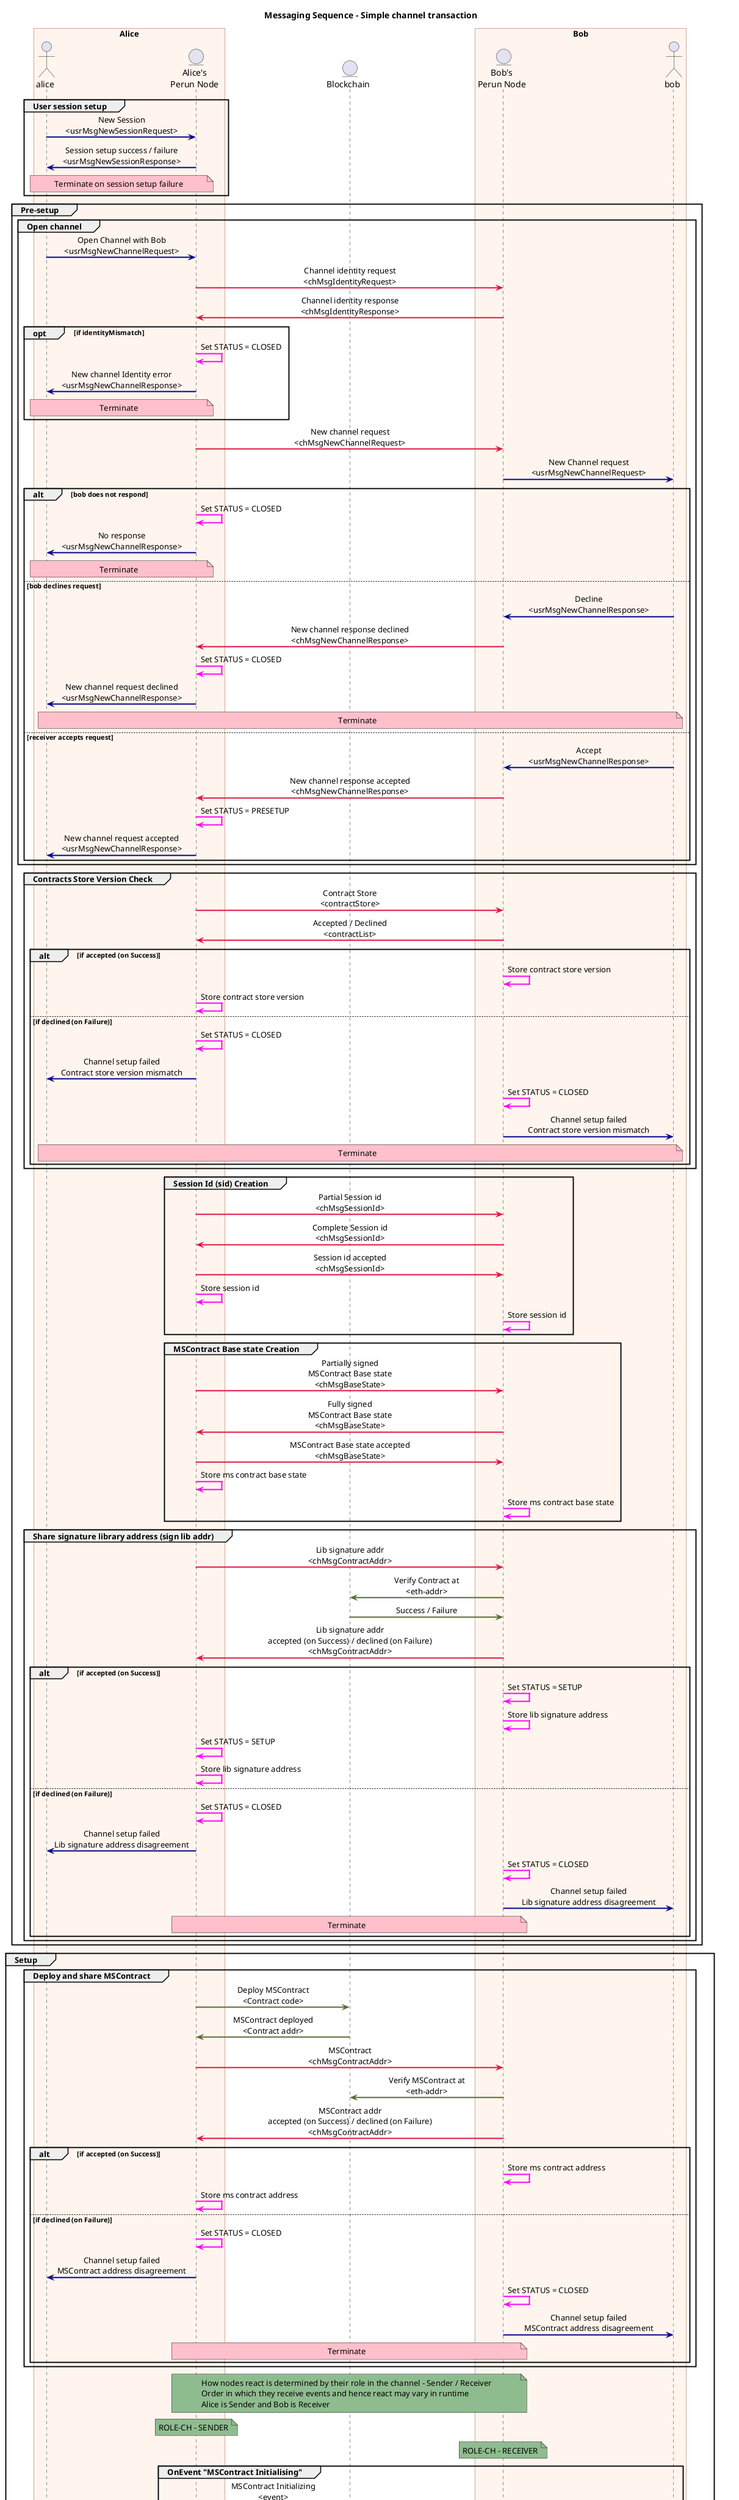 @startuml simple_tx
Title Messaging Sequence - Simple channel transaction

box "Alice"
actor alice
entity "Alice's\nPerun Node" as alice_node
endbox

entity "Blockchain" as bc

box "Bob"
entity "Bob's\nPerun Node" as bob_node
actor bob
endbox


skinparam sequence {
    messageAlign center
    ArrowThickness 2
    BoxBorderColor Sienna
    BoxBackgroundColor SeaShell
    GroupBodyBackgroundColor transparent
    NoteTextAlignment center
    DefaultTextAlignment center
}
hide footbox

note over alice, bob
endnote

group User session setup
alice[#DarkBlue]->alice_node: New Session\n<usrMsgNewSessionRequest>
alice<-[#DarkBlue]alice_node:Session setup success / failure\n<usrMsgNewSessionResponse>
note over alice, alice_node #Pink
Terminate on session setup failure
end note
'group 
end

group Pre-setup 

group Open channel
alice[#DarkBlue]->alice_node:Open Channel with Bob\n<usrMsgNewChannelRequest>
alice_node[#Crimson]->bob_node:Channel identity request\n<chMsgIdentityRequest>
alice_node<-[#Crimson]bob_node:Channel identity response\n<chMsgIdentityResponse>

opt if identityMismatch
alice_node[#Fuchsia]->alice_node:Set STATUS = CLOSED
alice<-[#DarkBlue]alice_node:New channel Identity error\n<usrMsgNewChannelResponse>
note over alice, alice_node #Pink
Terminate
endnote
'opt if identityMismatch
end

alice_node[#Crimson]->bob_node:New channel request\n<chMsgNewChannelRequest>
bob_node[#DarkBlue]->bob:New Channel request\n<usrMsgNewChannelRequest>

alt bob does not respond
alice_node[#Fuchsia]->alice_node:Set STATUS = CLOSED
alice<-[#DarkBlue]alice_node:No response\n<usrMsgNewChannelResponse>
note over alice, alice_node #Pink
Terminate
endnote

else bob declines request
bob[#DarkBlue]->bob_node:Decline\n<usrMsgNewChannelResponse> 
alice_node<-[#Crimson]bob_node:New channel response declined\n<chMsgNewChannelResponse>
alice_node[#Fuchsia]->alice_node:Set STATUS = CLOSED
alice<-[#DarkBlue]alice_node:New channel request declined\n<usrMsgNewChannelResponse>
note over alice, bob #Pink
Terminate
endnote

else receiver accepts request 
bob_node<-[#DarkBlue]bob:Accept\n<usrMsgNewChannelResponse>
alice_node<-[#Crimson]bob_node:New channel response accepted\n<chMsgNewChannelResponse>
alice_node[#Fuchsia]->alice_node:Set STATUS = PRESETUP
alice<-[#DarkBlue]alice_node:New channel request accepted\n<usrMsgNewChannelResponse>

'alt bob does not respond
end

'group Open channel
end


group Contracts Store Version Check
alice_node[#Crimson]->bob_node:Contract Store\n<contractStore>
alice_node<-[#Crimson]bob_node:Accepted / Declined\n<contractList>

alt if accepted (on Success)
bob_node[#Fuchsia]->bob_node:Store contract store version
alice_node[#Fuchsia]->alice_node:Store contract store version
else if declined (on Failure)
alice_node[#Fuchsia]->alice_node:Set STATUS = CLOSED
alice_node[#DarkBlue]->alice:Channel setup failed\nContract store version mismatch
bob_node[#Fuchsia]->bob_node:Set STATUS = CLOSED
bob_node[#DarkBlue]->bob:Channel setup failed\nContract store version mismatch
note over alice, bob #Pink
Terminate
endnote

'alt if accepted (on Success)
end

'group Contracts Version Check
end

group Session Id (sid) Creation
alice_node[#Crimson]->bob_node:Partial Session id\n<chMsgSessionId>
alice_node<-[#Crimson]bob_node:Complete Session id\n<chMsgSessionId>
alice_node[#Crimson]->bob_node:Session id accepted\n<chMsgSessionId>
alice_node[#Fuchsia]->alice_node:Store session id
bob_node[#Fuchsia]->bob_node:Store session id
'group Session Id (sid) Creation
end

group MSContract Base state Creation
alice_node[#Crimson]->bob_node:Partially signed\nMSContract Base state\n<chMsgBaseState>
alice_node<-[#Crimson]bob_node:Fully signed\nMSContract Base state\n<chMsgBaseState>
alice_node[#Crimson]->bob_node:MSContract Base state accepted\n<chMsgBaseState>
alice_node[#Fuchsia]->alice_node:Store ms contract base state
bob_node[#Fuchsia]->bob_node:Store ms contract base state
'group MSContract Base state Creation
end

'Share signature library address
group Share signature library address (sign lib addr)
alice_node[#Crimson]->bob_node:Lib signature addr\n<chMsgContractAddr>
bob_node[#DarkOliveGreen]->bc:Verify Contract at\n<eth-addr>
bob_node<-[#DarkOliveGreen]bc:Success / Failure
alice_node<-[#Crimson]bob_node:Lib signature addr\naccepted (on Success) / declined (on Failure)\n<chMsgContractAddr>

alt if accepted (on Success)
bob_node[#Fuchsia]->bob_node:Set STATUS = SETUP
bob_node[#Fuchsia]->bob_node:Store lib signature address
alice_node[#Fuchsia]->alice_node:Set STATUS = SETUP
alice_node[#Fuchsia]->alice_node:Store lib signature address
else if declined (on Failure)
alice_node[#Fuchsia]->alice_node:Set STATUS = CLOSED
alice_node[#DarkBlue]->alice:Channel setup failed\nLib signature address disagreement
bob_node[#Fuchsia]->bob_node:Set STATUS = CLOSED
bob_node[#DarkBlue]->bob:Channel setup failed\nLib signature address disagreement
note over alice_node, bob_node #Pink
Terminate
endnote

'alt if accepted (on Success)
end

'group Share signature library address (sign lib addr)
end

'group
end

group Setup

group Deploy and share MSContract
alice_node[#DarkOliveGreen]->bc:Deploy MSContract\n<Contract code>
alice_node<-[#DarkOliveGreen]bc:MSContract deployed\n<Contract addr>
alice_node[#Crimson]->bob_node:MSContract\n<chMsgContractAddr>
bob_node[#DarkOliveGreen]->bc:Verify MSContract at\n<eth-addr>
alice_node<-[#Crimson]bob_node:MSContract addr\naccepted (on Success) / declined (on Failure)\n<chMsgContractAddr>
alt if accepted (on Success)
bob_node[#Fuchsia]->bob_node:Store ms contract address
alice_node[#Fuchsia]->alice_node:Store ms contract address
else if declined (on Failure)
alice_node[#Fuchsia]->alice_node:Set STATUS = CLOSED
alice_node[#DarkBlue]->alice:Channel setup failed\nMSContract address disagreement
bob_node[#Fuchsia]->bob_node:Set STATUS = CLOSED
bob_node[#DarkBlue]->bob:Channel setup failed\nMSContract address disagreement
note over alice_node, bob_node #Pink
Terminate
endnote

'alt if accepted (on Success)
end

'group Deploy and share MSContract
end

note over alice_node, bob_node #DarkSeaGreen
How nodes react is determined by their role in the channel - Sender / Receiver
Order in which they receive events and hence react may vary in runtime
Alice is Sender and Bob is Receiver
endnote

note over alice_node #DarkSeaGreen
ROLE-CH - SENDER
endnote

note over bob_node #DarkSeaGreen
ROLE-CH - RECEIVER
endnote

group OnEvent "MSContract Initialising"
alice_node<-[#DarkOliveGreen]bc:MSContract Initializing\n<event>
opt if ROLE-CH = SENDER / RECEIVER
alice_node[#Fuchsia]->alice_node:Set STATUS = INIT
alice_node[#Fuchsia]->alice_node:Set timer period = mscontract timeout
alice_node[#DarkOliveGreen]->bc:MSContract:Confirm\n<call>

'if ROLE-CH = SENDER / RECEIVER
end

bob_node<-[#DarkOliveGreen]bc:MSContract Initializing\n<event>
opt if ROLE-CH = SENDER / RECEIVER
bob_node[#Fuchsia]->bob_node:Set STATUS = INIT
bob_node[#Fuchsia]->bob_node:Set timer period = 1.5 * mscontract timeout
note over bob_node #DarkSeaGreen
1.5 is an arbitary number.
If Sender has not called refund event after 1.5 * t,
then receiver will call refund
endnote
bob_node[#DarkOliveGreen]->bc:MSContract:Confirm\n<call>

'if ROLE-CH = SENDER / RECEIVER
end

end
alt if both timers (sender and receiver) are yet to timeout
|||
group OnEvent "MSContract Initalised"
alice_node<-[#DarkOliveGreen]bc:MSContract Initialised\n<event>
opt if ROLE-CH = SENDER / RECEIVER
alice_node[#Fuchsia]->alice_node:Set STATUS = OPEN
alice_node[#Fuchsia]->alice_node:Reset and stop timer

'if ROLE-CH = SENDER / RECEIVER
end

bob_node<-[#DarkOliveGreen]bc:MSContract Initialised\n<event>
opt if ROLE-CH = SENDER / RECEIVER
bob_node[#Fuchsia]->bob_node:Set STATUS = OPEN
bob_node[#Fuchsia]->bob_node:Reset and stop timer

'if ROLE-CH = SENDER / RECEIVER
end

'group OnEvent "MSContract Initalised"
end

else if either alice / bob timer timesout

group Call "MSContract Refund"
|||
alt if alice timer times out
alice_node<-[#Fuchsia]alice_node:MSContract TimedOut\nat period = mscontract timeout

opt if STATUS = OPEN AND ROLE-CH = SENDER
alice_node[#DarkOliveGreen]->bc:MSContract:Refund\n<call>

'opt if STATUS = OPEN AND ROLE-CH = SENDER
end

else if bob timer times out
bob_node<-[#Fuchsia]bob_node:MSContract TimedOut\nat period = 1.5 * mscontract timeout

opt if STATUS = OPEN AND ROLE-CH = RECEIVER
bob_node[#DarkOliveGreen]->bc:MSContract:Refund\n<call>

'opt if STATUS = OPEN AND ROLE-CH = SENDER
end

'alt if alice timer times out
end


alice_node<-[#DarkOliveGreen]bc:MSContract Refunded\n<event>
opt if ROLE-CH = SENDER / RECEIVER
alice_node[#Fuchsia]->alice_node:Set STATUS = CLOSED
alice_node[#DarkBlue]->alice:Channel setup failed\nTimedout before confirm
note over alice, alice_node #Pink
Terminate
endnote

'if ROLE-CH = SENDER / RECEIVER
end

bob_node<-[#DarkOliveGreen]bc:MSContract Refunded\n<event>
opt if ROLE-CH = SENDER / RECEIVER
bob_node[#Fuchsia]->bob_node:Set STATUS = CLOSED
bob_node[#DarkBlue]->bob:Channel setup failed\nTimedout before confirm
note over bob, bob_node #Pink
Terminate
endnote

'if ROLE-CH = SENDER / RECEIVER
end

'group OnTimeout call "MSContract Refund"
end

'alt
end

'group
end

group Setup VPC

alice_node[#DarkOliveGreen]->bc:Deploy VPC\n<Contract code>
alice_node<-[#DarkOliveGreen]bc:VPC deployed\n<Contract addr>
alice_node[#Crimson]->bob_node:VPC\n<chMsgContractAddr>
bob_node[#DarkOliveGreen]->bc:Verify VPC at\n<eth-addr>
alice_node<-[#Crimson]bob_node:VPC addr\naccepted (on Success) / declined (on Failure)\n<chMsgContractAddr>
alt if accepted (on Success)
bob_node[#Fuchsia]->bob_node:Store vpc address
alice_node[#Fuchsia]->alice_node:Store vpc address
else if declined (on Failure)
alice_node[#DarkBlue]->alice:Channel setup failed\nVPC address disagreement
bob_node[#DarkBlue]->bob:Channel setup failed\nVPC address disagreement
note over alice_node, bob_node #Pink
Terminate
endnote

'alt if accepted (on Success)
end

alice_node[#DarkOliveGreen]->bc:MSContract:State register\n<call>

group OnEvent "MSContract State Registering"
bc[#DarkOliveGreen]->alice_node:State registering\n<event>
opt if ROLE-CH = SENDER AND STATUS = OPEN
alice_node[#Fuchsia]->alice_node:Set STATUS = INCONFLICT
alice_node[#Fuchsia]->alice_node:Set timer period = mscontract timeout

'opt if ROLE-CH = SENDER
end

bc[#DarkOliveGreen]->bob_node:State registering\n<event>
opt if ROLE-CH = SENDER AND STATUS = OPEN
bob_node[#DarkOliveGreen]->bc:MSContract:State register\n<call>
bob_node[#Fuchsia]->bob_node:Set STATUS = INCONFLICT

'opt if ROLE-CH = SENDER
end

'group OnEvent "MSContract State Registering"
end


group OnEvent "MSContract State Registered"

bc[#DarkOliveGreen]->alice_node:State registered\n<event> 
opt if ROLE-CH = SENDER/RECEIVER AND STATUS = INCONFLICT
alice_node[#Fuchsia]->alice_node:Set STATUS = SETTLED
alice<-[#DarkBlue]alice_node:Channel setup successful\n<chMsgMSCBaseState>

'opt if ROLE-CH = SENDER/RECEIVER AND STATUS = INCONFLICT
end

bc[#DarkOliveGreen]->bob_node:State registered\n<event> 
opt if ROLE-CH = SENDER/RECEIVER AND STATUS = INCONFLICT
bob_node[#Fuchsia]->bob_node:Set STATUS = SETTLED
bob<-[#DarkBlue]bob_node:Channel setup successful\n<chMsgMSCBaseState>

'opt if ROLE-CH = SENDER/RECEIVER AND STATUS = INCONFLICT
end

'group OnEvent "MSContract State Registered"
end

note over alice, bob #DarkSeaGreen
Channel is setup. Parties can transact by creating new vpc states and signing them
As many transactions as required can be done. One sample for each party is shown below
endnote

'group Setup VPC
end

group Exchange state initated by alice

alice[#DarkBlue]->alice_node:Proposed new state\n<usrMsgState>
alice_node[#Crimson]->bob_node:Partially signed state\n<chMsgState>
bob_node[#DarkBlue]->bob:Confirm new state\n<usrMsgState>

alt if bob confirms new state
bob_node<-[#DarkBlue]bob:Confirmed new state\n<usrMsgState>
bob_node[#Fuchsia]->bob_node:Update state\n<state>
alice_node<-[#Crimson]bob_node:Fully signed state\n<chMsgState>
alice_node[#Fuchsia]->alice_node:Update state\n<state>
alice<-[#DarkBlue]alice_node:Confirmed new state<useMsgState>

else if bob declines new state
bob_node<-[#DarkBlue]bob:Reject new state\n<usrMsgState>
alice_node<-[#Crimson]bob_node:Rejected new state\n<chMsgState>
alice<-[#DarkBlue]alice_node:Rejected new state\n<useMsgState>

'alt
end

'group
end

group Exchange state initated by bob

bob[#DarkBlue]->bob_node:Proposed new state\n<usrMsgState>
bob_node[#Crimson]->alice_node:Partially signed state\n<chMsgState>
alice_node[#DarkBlue]->alice:Confirm new state\n<usrMsgState>

alt if alice confirms new state
alice_node<-[#DarkBlue]alice:Confirmed new state\n<usrMsgState>
alice_node[#Fuchsia]->alice_node:Update state\n<state>
bob_node<-[#Crimson]alice_node:Fully signed state\n<chMsgState>
bob_node[#Fuchsia]->bob_node:Update state\n<state>
bob<-[#DarkBlue]bob_node:Confirmed new state<useMsgState>

else if alice declines new state
alice_node<-[#DarkBlue]alice:Reject new state\n<usrMsgState>
bob_node<-[#Crimson]alice_node:Rejected new state\n<chMsgState>
bob<-[#DarkBlue]bob_node:Rejected new state\n<useMsgState>

'alt
end

'group
end

group Close channel

alice[#DarkBlue]->alice_node:Close channel\n<usrMsgFinaliseState>
alice_node[#Fuchsia]->alice_node:Set ROLE-CL = SENDER

alice_node[#DarkOliveGreen]->bc:VPC Contract:Close\n<call>


group OnEvent "VPC Closing"

alice_node<-[#DarkOliveGreen]bc:VPC Closing\n<event>
opt if ROLE-CL = SENDER AND STATUS = SETTLED
alice_node[#Fuchsia]->alice_node:Set STATUS = VPCCLOSING
alice_node[#Fuchsia]->alice_node:Set time period = vpc-extended-validity

'opt if ROLE-CL = SENDER AND STATUS = SETTLED
end

bob_node<-[#DarkOliveGreen]bc:VPC Closing\n<event>
opt if ROLE-CL != SENDER AND STATUS = SETTLED
bob_node[#Fuchsia]->bob_node:Set ROLE-CL = RECEIVER
bob_node[#Fuchsia]->bob_node:Set STATUS = VPCCLOSING
bob_node[#Fuchsia]->bob_node:Set time period = vpc validity

alt if close mode = manual
bob_node[#DarkBlue]->bob:Close call received with state\n<usrMsgFinaliseState>
bob_node<-[#DarkBlue]bob:Respond to close call\n<usrMsgFinaliseState>

opt if Response == call close

alt if now < timeout
bob_node[#Fuchsia]->bob_node:Reset and stop timer
bc<-[#DarkOliveGreen]bob_node:VPC Contract:Close\final state\n<call>
bob_node[#DarkBlue]->bob:Close called\n<usrMsgFinaliseStateClose>
else if now > timeout
bob_node[#DarkBlue]->bob:Cannot close - validity timer expired\n<usrMsgFinaliseStateClose>

'opt if Response == call close
end

'alt if now < timeout
end

else if close mode = auto-normal / auto-immediate

alt if closing state != current state
bob_node[#Fuchsia]->bob_node:Reset and stop timer
bc<-[#DarkOliveGreen]bob_node:VPC Contract:Close\correct final state\n<call>
else if closing_state == current_state AND close mode = auto-immediate
bob_node[#Fuchsia]->bob_node:Reset and stop timer
bc<-[#DarkOliveGreen]bob_node:VPC Contract:Close\nsame state\n<call>

'alt if closing state != current state
end

'alt if close mode = manual
end

'opt if ROLE-CL = RECEIVER AND STATUS = SETTLED
end

'group OnEvent "MSContract State Registering"
end

alt if SENDER times out and no event received
opt if ROLE-CL = SENDER AND STATUS = VPCCLOSING AND VPC EXTENDED VALIDITY TIMEDOUT
alice_node[#Fuchsia]->alice_node:vpc extended validity timedout
alice_node[#DarkOliveGreen]->bc:MSC Contract:Execute\n<call>

'opt if ROLE-CL = SENDER AND STATUS = VPCCLOSING
end

else if VPCClosed Event is received

group OnEvent "VPC Closed"

alice_node<-[#DarkOliveGreen]bc:VPC Closed\n<event>
opt if ROLE-CL = SENDER AND STATUS = VPCCLOSING
alice_node[#Fuchsia]->alice_node:Set STATUS = VPCCLOSED
alice_node[#Fuchsia]->alice_node:Reset and stop timer
alice_node[#DarkOliveGreen]->bc:MSC Contract:Execute\n<call>

'opt if ROLE-CL = SENDER AND STATUS = VPCCLOSING
end

bob_node<-[#DarkOliveGreen]bc:VPC Closed\n<event>
opt if ROLE-CL = RECIEVER AND STATUS = VPCCLOSING
bob_node[#Fuchsia]->bob_node:Set STATUS = VPCCLOSED

'opt if ROLE-CL = SENDER AND STATUS = SETTLED
end

'group OnEvent "VPC Closed"
end

'alt if SENDER times out and no event received
end

group OnEvent "MSContract Closed"
alice_node<-[#DarkOliveGreen]bc:MSContract Closed\n<event>
opt if ROLE-CH = SENDER AND STATUS = VPCCLOSED
alice_node[#Fuchsia]->alice_node:Set STATUS = CLOSED
alice_node[#DarkBlue]->alice:Channel closed\n<usrMsgChannelClosed>
note over alice, alice_node #Pink
Terminate
endnote

'opt if ROLE-CH = SENDER AND STATUS = VPCCLOSED
end

bc[#DarkOliveGreen]->bob_node:MSContract Closed\n<event>
opt if ROLE-CH = SENDER AND STATUS = VPCCLOSED
bob_node[#Fuchsia]->bob_node:Set STATUS = CLOSED
bob_node[#DarkBlue]->bob:Channel closed\n<usrMsgChannelClosed>
note over bob, bob_node #Pink
Terminate
endnote

'opt if ROLE-CH = SENDER AND STATUS = VPCCLOSED
end

'group OnEvent "MSContract Closed"
end

'group Close channel
end

note over alice, bob #DarkSeaGreen
ROLE-CH : Role in channel.  SENDER/RECEIVER
ROLE-CL : Role in close.    SENDER/RECEIVER
endnote

@enduml
